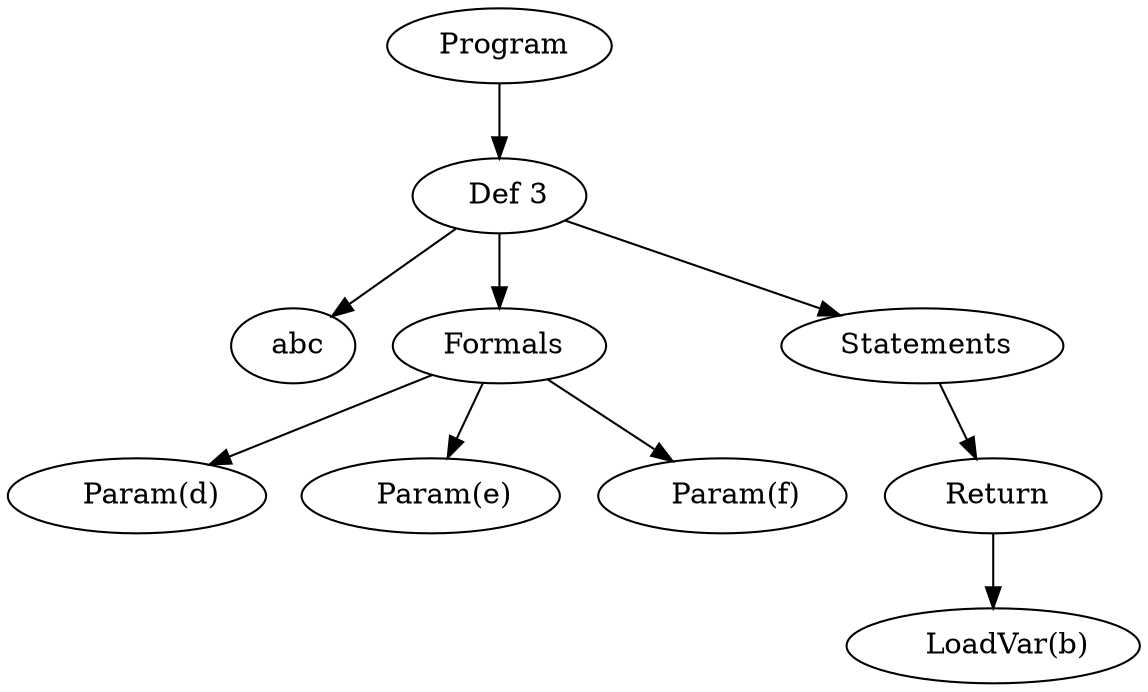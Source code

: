 // Compilador
digraph {
	n1 [label=" Program"]
	n2 [label="  Def 3"]
	n3 [label=" abc"]
	n4 [label=" Formals"]
	n5 [label="   Param(d)"]
		n4 -> n5
	n6 [label="   Param(e)"]
		n4 -> n6
	n7 [label="   Param(f)"]
		n4 -> n7
	n8 [label=" Statements"]
	n9 [label="  Return "]
	n10 [label="   LoadVar(b)"]
		n9 -> n10
		n8 -> n9
		n2 -> n3
		n2 -> n4
		n2 -> n8
		n1 -> n2
}